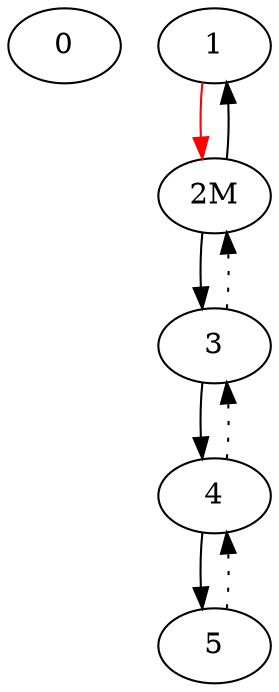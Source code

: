 Digraph G {
0;
edge [color=red];
1->"2M";
edge [color=black];
"2M"->1;
"2M"->3;
3->"2M"[style=dotted];
3->4;
4->3[style=dotted];
4->5;
5->4[style=dotted];
}

